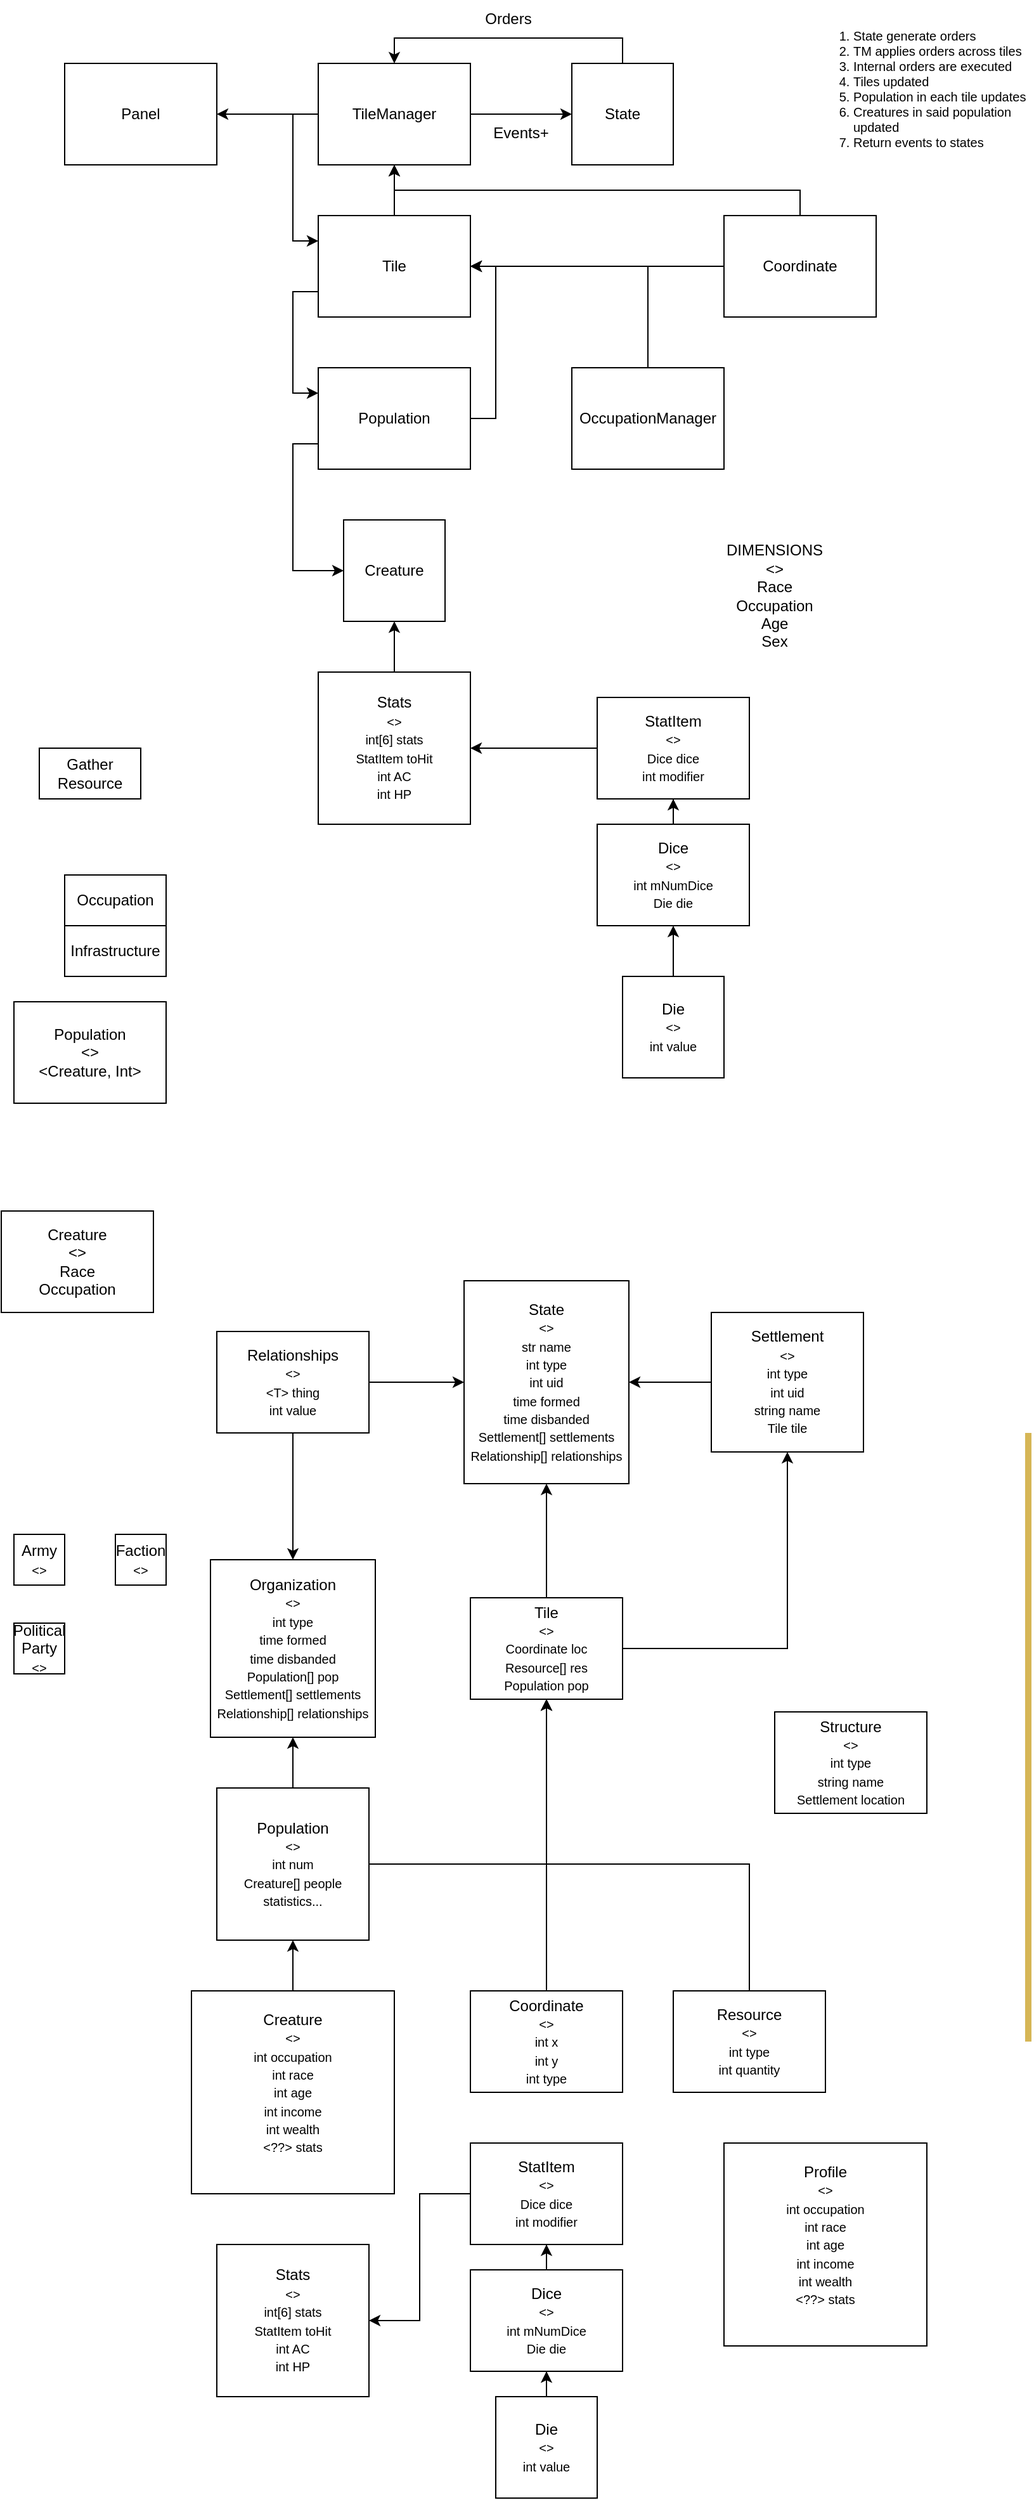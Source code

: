 <mxfile version="14.9.6" type="device" pages="2"><diagram id="3Q9ebcww_oi2cdoAIhMX" name="Page-1"><mxGraphModel dx="1102" dy="1742" grid="1" gridSize="10" guides="1" tooltips="1" connect="1" arrows="1" fold="1" page="1" pageScale="1" pageWidth="850" pageHeight="1100" math="0" shadow="0"><root><mxCell id="0"/><mxCell id="1" parent="0"/><mxCell id="3J7aBNTLC-o2Qiq0oeRt-71" value="" style="endArrow=none;html=1;fillColor=#fff2cc;strokeColor=#d6b656;strokeWidth=5;" parent="1" edge="1"><mxGeometry width="50" height="50" relative="1" as="geometry"><mxPoint x="840" y="520" as="sourcePoint"/><mxPoint x="840" y="40" as="targetPoint"/></mxGeometry></mxCell><mxCell id="Qi9zJSLzKcqyspZl6fgL-9" style="edgeStyle=orthogonalEdgeStyle;rounded=0;orthogonalLoop=1;jettySize=auto;html=1;entryX=0.5;entryY=1;entryDx=0;entryDy=0;" parent="1" source="Qi9zJSLzKcqyspZl6fgL-5" target="Qi9zJSLzKcqyspZl6fgL-8" edge="1"><mxGeometry relative="1" as="geometry"/></mxCell><mxCell id="CVnOBYojwo8TiDOG0o_c-4" style="edgeStyle=orthogonalEdgeStyle;rounded=0;orthogonalLoop=1;jettySize=auto;html=1;entryX=0.5;entryY=1;entryDx=0;entryDy=0;" parent="1" source="Qi9zJSLzKcqyspZl6fgL-5" target="5y2Dn79jt3bpW0L1SlqT-11" edge="1"><mxGeometry relative="1" as="geometry"/></mxCell><mxCell id="Qi9zJSLzKcqyspZl6fgL-5" value="Population&lt;br&gt;&lt;font style=&quot;font-size: 10px&quot;&gt;&amp;lt;&amp;gt;&lt;br&gt;int num&lt;br&gt;Creature[] people&lt;br&gt;statistics...&lt;br&gt;&lt;/font&gt;" style="rounded=0;whiteSpace=wrap;html=1;" parent="1" vertex="1"><mxGeometry x="200" y="320" width="120" height="120" as="geometry"/></mxCell><mxCell id="Qi9zJSLzKcqyspZl6fgL-7" style="edgeStyle=orthogonalEdgeStyle;rounded=0;orthogonalLoop=1;jettySize=auto;html=1;entryX=0.5;entryY=1;entryDx=0;entryDy=0;" parent="1" source="Qi9zJSLzKcqyspZl6fgL-6" target="Qi9zJSLzKcqyspZl6fgL-5" edge="1"><mxGeometry relative="1" as="geometry"/></mxCell><mxCell id="Qi9zJSLzKcqyspZl6fgL-6" value="Creature&lt;br style=&quot;font-size: 10px&quot;&gt;&lt;font style=&quot;font-size: 10px&quot;&gt;&amp;lt;&amp;gt;&lt;br&gt;int occupation&lt;br&gt;int race&lt;br&gt;int age&lt;br&gt;int income&lt;br&gt;int wealth&lt;br&gt;&amp;lt;??&amp;gt; stats&lt;br&gt;&lt;br&gt;&lt;/font&gt;" style="rounded=0;whiteSpace=wrap;html=1;align=center;" parent="1" vertex="1"><mxGeometry x="180" y="480" width="160" height="160" as="geometry"/></mxCell><mxCell id="Qi9zJSLzKcqyspZl6fgL-8" value="Organization&lt;br style=&quot;font-size: 10px&quot;&gt;&lt;font style=&quot;font-size: 10px&quot;&gt;&amp;lt;&amp;gt;&lt;br&gt;int type&lt;br&gt;time formed&lt;br&gt;time disbanded&lt;br&gt;Population[] pop&lt;br&gt;Settlement[] settlements&lt;br&gt;Relationship[] relationships&lt;br&gt;&lt;/font&gt;" style="rounded=0;whiteSpace=wrap;html=1;align=center;" parent="1" vertex="1"><mxGeometry x="195" y="140" width="130" height="140" as="geometry"/></mxCell><mxCell id="CVnOBYojwo8TiDOG0o_c-5" style="edgeStyle=orthogonalEdgeStyle;rounded=0;orthogonalLoop=1;jettySize=auto;html=1;entryX=0.5;entryY=1;entryDx=0;entryDy=0;" parent="1" source="Qi9zJSLzKcqyspZl6fgL-10" target="5y2Dn79jt3bpW0L1SlqT-11" edge="1"><mxGeometry relative="1" as="geometry"/></mxCell><mxCell id="Qi9zJSLzKcqyspZl6fgL-10" value="Coordinate&lt;br style=&quot;font-size: 10px&quot;&gt;&lt;font style=&quot;font-size: 10px&quot;&gt;&amp;lt;&amp;gt;&lt;br&gt;int x&lt;br&gt;int y&lt;br&gt;int type&lt;br&gt;&lt;/font&gt;" style="rounded=0;whiteSpace=wrap;html=1;align=center;" parent="1" vertex="1"><mxGeometry x="400" y="480" width="120" height="80" as="geometry"/></mxCell><mxCell id="Qi9zJSLzKcqyspZl6fgL-11" value="Structure&lt;br style=&quot;font-size: 10px&quot;&gt;&lt;font style=&quot;font-size: 10px&quot;&gt;&amp;lt;&amp;gt;&lt;br&gt;int type&lt;br&gt;string name&lt;br&gt;Settlement location&lt;br&gt;&lt;/font&gt;" style="rounded=0;whiteSpace=wrap;html=1;align=center;" parent="1" vertex="1"><mxGeometry x="640" y="260" width="120" height="80" as="geometry"/></mxCell><mxCell id="Qi9zJSLzKcqyspZl6fgL-13" value="Army&lt;br style=&quot;font-size: 10px&quot;&gt;&lt;font style=&quot;font-size: 10px&quot;&gt;&amp;lt;&amp;gt;&lt;br&gt;&lt;/font&gt;" style="rounded=0;whiteSpace=wrap;html=1;align=center;" parent="1" vertex="1"><mxGeometry x="40" y="120" width="40" height="40" as="geometry"/></mxCell><mxCell id="Qi9zJSLzKcqyspZl6fgL-14" value="Faction&lt;br style=&quot;font-size: 10px&quot;&gt;&lt;font style=&quot;font-size: 10px&quot;&gt;&amp;lt;&amp;gt;&lt;br&gt;&lt;/font&gt;" style="rounded=0;whiteSpace=wrap;html=1;align=center;" parent="1" vertex="1"><mxGeometry x="120" y="120" width="40" height="40" as="geometry"/></mxCell><mxCell id="Qi9zJSLzKcqyspZl6fgL-15" value="Political Party&lt;br style=&quot;font-size: 10px&quot;&gt;&lt;font style=&quot;font-size: 10px&quot;&gt;&amp;lt;&amp;gt;&lt;br&gt;&lt;/font&gt;" style="rounded=0;whiteSpace=wrap;html=1;align=center;" parent="1" vertex="1"><mxGeometry x="40" y="190" width="40" height="40" as="geometry"/></mxCell><mxCell id="Qi9zJSLzKcqyspZl6fgL-16" value="State&lt;br style=&quot;font-size: 10px&quot;&gt;&lt;font style=&quot;font-size: 10px&quot;&gt;&amp;lt;&amp;gt;&lt;br&gt;str name&lt;br&gt;int type&lt;br&gt;int uid&lt;br&gt;time formed&lt;br&gt;time disbanded&lt;br&gt;Settlement[] settlements&lt;br&gt;Relationship[] relationships&lt;br&gt;&lt;/font&gt;" style="rounded=0;whiteSpace=wrap;html=1;align=center;" parent="1" vertex="1"><mxGeometry x="395" y="-80" width="130" height="160" as="geometry"/></mxCell><mxCell id="Qi9zJSLzKcqyspZl6fgL-21" value="Stats&lt;br style=&quot;font-size: 10px&quot;&gt;&lt;font style=&quot;font-size: 10px&quot;&gt;&amp;lt;&amp;gt;&lt;br&gt;int[6] stats&lt;br&gt;StatItem toHit&lt;br&gt;int AC&lt;br&gt;int HP&lt;br&gt;&lt;/font&gt;" style="rounded=0;whiteSpace=wrap;html=1;align=center;" parent="1" vertex="1"><mxGeometry x="200" y="680" width="120" height="120" as="geometry"/></mxCell><mxCell id="5y2Dn79jt3bpW0L1SlqT-2" style="edgeStyle=orthogonalEdgeStyle;rounded=0;orthogonalLoop=1;jettySize=auto;html=1;entryX=0;entryY=0.5;entryDx=0;entryDy=0;" parent="1" source="5y2Dn79jt3bpW0L1SlqT-1" target="Qi9zJSLzKcqyspZl6fgL-16" edge="1"><mxGeometry relative="1" as="geometry"/></mxCell><mxCell id="5y2Dn79jt3bpW0L1SlqT-3" style="edgeStyle=orthogonalEdgeStyle;rounded=0;orthogonalLoop=1;jettySize=auto;html=1;entryX=0.5;entryY=0;entryDx=0;entryDy=0;" parent="1" source="5y2Dn79jt3bpW0L1SlqT-1" target="Qi9zJSLzKcqyspZl6fgL-8" edge="1"><mxGeometry relative="1" as="geometry"/></mxCell><mxCell id="5y2Dn79jt3bpW0L1SlqT-1" value="Relationships&lt;br style=&quot;font-size: 10px&quot;&gt;&lt;font style=&quot;font-size: 10px&quot;&gt;&amp;lt;&amp;gt;&lt;br&gt;&amp;lt;T&amp;gt; thing&lt;br&gt;int value&lt;br&gt;&lt;/font&gt;" style="rounded=0;whiteSpace=wrap;html=1;align=center;" parent="1" vertex="1"><mxGeometry x="200" y="-40" width="120" height="80" as="geometry"/></mxCell><mxCell id="5y2Dn79jt3bpW0L1SlqT-6" style="edgeStyle=orthogonalEdgeStyle;rounded=0;orthogonalLoop=1;jettySize=auto;html=1;entryX=0.5;entryY=1;entryDx=0;entryDy=0;" parent="1" source="5y2Dn79jt3bpW0L1SlqT-4" target="5y2Dn79jt3bpW0L1SlqT-5" edge="1"><mxGeometry relative="1" as="geometry"/></mxCell><mxCell id="5y2Dn79jt3bpW0L1SlqT-4" value="Die&lt;br style=&quot;font-size: 10px&quot;&gt;&lt;font style=&quot;font-size: 10px&quot;&gt;&amp;lt;&amp;gt;&lt;br&gt;int value&lt;br&gt;&lt;/font&gt;" style="rounded=0;whiteSpace=wrap;html=1;align=center;" parent="1" vertex="1"><mxGeometry x="420" y="800" width="80" height="80" as="geometry"/></mxCell><mxCell id="5y2Dn79jt3bpW0L1SlqT-9" style="edgeStyle=orthogonalEdgeStyle;rounded=0;orthogonalLoop=1;jettySize=auto;html=1;entryX=0.5;entryY=1;entryDx=0;entryDy=0;" parent="1" source="5y2Dn79jt3bpW0L1SlqT-5" target="5y2Dn79jt3bpW0L1SlqT-8" edge="1"><mxGeometry relative="1" as="geometry"/></mxCell><mxCell id="5y2Dn79jt3bpW0L1SlqT-5" value="Dice&lt;br style=&quot;font-size: 10px&quot;&gt;&lt;font style=&quot;font-size: 10px&quot;&gt;&amp;lt;&amp;gt;&lt;br&gt;int mNumDice&lt;br&gt;Die die&lt;br&gt;&lt;/font&gt;" style="rounded=0;whiteSpace=wrap;html=1;align=center;" parent="1" vertex="1"><mxGeometry x="400" y="700" width="120" height="80" as="geometry"/></mxCell><mxCell id="5y2Dn79jt3bpW0L1SlqT-10" style="edgeStyle=orthogonalEdgeStyle;rounded=0;orthogonalLoop=1;jettySize=auto;html=1;entryX=1;entryY=0.5;entryDx=0;entryDy=0;" parent="1" source="5y2Dn79jt3bpW0L1SlqT-8" target="Qi9zJSLzKcqyspZl6fgL-21" edge="1"><mxGeometry relative="1" as="geometry"/></mxCell><mxCell id="5y2Dn79jt3bpW0L1SlqT-8" value="StatItem&lt;br style=&quot;font-size: 10px&quot;&gt;&lt;font style=&quot;font-size: 10px&quot;&gt;&amp;lt;&amp;gt;&lt;br&gt;Dice dice&lt;br&gt;int modifier&lt;br&gt;&lt;/font&gt;" style="rounded=0;whiteSpace=wrap;html=1;align=center;" parent="1" vertex="1"><mxGeometry x="400" y="600" width="120" height="80" as="geometry"/></mxCell><mxCell id="CVnOBYojwo8TiDOG0o_c-3" style="edgeStyle=orthogonalEdgeStyle;rounded=0;orthogonalLoop=1;jettySize=auto;html=1;entryX=0.5;entryY=1;entryDx=0;entryDy=0;" parent="1" source="5y2Dn79jt3bpW0L1SlqT-11" target="Qi9zJSLzKcqyspZl6fgL-16" edge="1"><mxGeometry relative="1" as="geometry"/></mxCell><mxCell id="CVnOBYojwo8TiDOG0o_c-9" style="edgeStyle=orthogonalEdgeStyle;rounded=0;orthogonalLoop=1;jettySize=auto;html=1;entryX=0.5;entryY=1;entryDx=0;entryDy=0;" parent="1" source="5y2Dn79jt3bpW0L1SlqT-11" target="CVnOBYojwo8TiDOG0o_c-8" edge="1"><mxGeometry relative="1" as="geometry"/></mxCell><mxCell id="5y2Dn79jt3bpW0L1SlqT-11" value="&lt;font&gt;Tile&lt;br&gt;&lt;/font&gt;&lt;font style=&quot;font-size: 10px&quot;&gt;&amp;lt;&amp;gt;&lt;br&gt;Coordinate loc&lt;br&gt;Resource[] res&lt;br&gt;Population pop&lt;br&gt;&lt;/font&gt;" style="rounded=0;whiteSpace=wrap;html=1;align=center;" parent="1" vertex="1"><mxGeometry x="400" y="170" width="120" height="80" as="geometry"/></mxCell><mxCell id="DqNBcShus6b2SGSt1kIL-5" style="edgeStyle=orthogonalEdgeStyle;rounded=0;orthogonalLoop=1;jettySize=auto;html=1;exitX=0;exitY=0.5;exitDx=0;exitDy=0;entryX=0;entryY=0.25;entryDx=0;entryDy=0;" parent="1" source="_EHcrLrGcSsGls9eiYFl-2" target="DqNBcShus6b2SGSt1kIL-2" edge="1"><mxGeometry relative="1" as="geometry"><Array as="points"><mxPoint x="260" y="-1000"/><mxPoint x="260" y="-900"/></Array></mxGeometry></mxCell><mxCell id="DqNBcShus6b2SGSt1kIL-10" style="edgeStyle=orthogonalEdgeStyle;rounded=0;orthogonalLoop=1;jettySize=auto;html=1;entryX=0;entryY=0.5;entryDx=0;entryDy=0;" parent="1" source="_EHcrLrGcSsGls9eiYFl-2" target="DqNBcShus6b2SGSt1kIL-1" edge="1"><mxGeometry relative="1" as="geometry"/></mxCell><mxCell id="L3or2ZYrqYE7oaqGNJIH-10" style="edgeStyle=orthogonalEdgeStyle;rounded=0;orthogonalLoop=1;jettySize=auto;html=1;entryX=1;entryY=0.5;entryDx=0;entryDy=0;" edge="1" parent="1" source="_EHcrLrGcSsGls9eiYFl-2" target="L3or2ZYrqYE7oaqGNJIH-9"><mxGeometry relative="1" as="geometry"/></mxCell><mxCell id="_EHcrLrGcSsGls9eiYFl-2" value="&lt;div&gt;TileManager&lt;/div&gt;" style="rounded=0;whiteSpace=wrap;html=1;align=center;" parent="1" vertex="1"><mxGeometry x="280" y="-1040" width="120" height="80" as="geometry"/></mxCell><mxCell id="CVnOBYojwo8TiDOG0o_c-6" style="edgeStyle=orthogonalEdgeStyle;rounded=0;orthogonalLoop=1;jettySize=auto;html=1;entryX=0.5;entryY=1;entryDx=0;entryDy=0;" parent="1" source="_EHcrLrGcSsGls9eiYFl-3" target="5y2Dn79jt3bpW0L1SlqT-11" edge="1"><mxGeometry relative="1" as="geometry"><Array as="points"><mxPoint x="620" y="380"/><mxPoint x="460" y="380"/></Array></mxGeometry></mxCell><mxCell id="_EHcrLrGcSsGls9eiYFl-3" value="&lt;font&gt;Resource&lt;br&gt;&lt;/font&gt;&lt;font style=&quot;font-size: 10px&quot;&gt;&amp;lt;&amp;gt;&lt;br&gt;int type&lt;br&gt;int quantity&lt;br&gt;&lt;/font&gt;" style="rounded=0;whiteSpace=wrap;html=1;align=center;" parent="1" vertex="1"><mxGeometry x="560" y="480" width="120" height="80" as="geometry"/></mxCell><mxCell id="CVnOBYojwo8TiDOG0o_c-10" style="edgeStyle=orthogonalEdgeStyle;rounded=0;orthogonalLoop=1;jettySize=auto;html=1;entryX=1;entryY=0.5;entryDx=0;entryDy=0;" parent="1" source="CVnOBYojwo8TiDOG0o_c-8" target="Qi9zJSLzKcqyspZl6fgL-16" edge="1"><mxGeometry relative="1" as="geometry"/></mxCell><mxCell id="CVnOBYojwo8TiDOG0o_c-8" value="&lt;font&gt;Settlement&lt;br&gt;&lt;/font&gt;&lt;font style=&quot;font-size: 10px&quot;&gt;&amp;lt;&amp;gt;&lt;br&gt;int type&lt;br&gt;int uid&lt;br&gt;string name&lt;br&gt;Tile tile&lt;br&gt;&lt;/font&gt;" style="rounded=0;whiteSpace=wrap;html=1;align=center;" parent="1" vertex="1"><mxGeometry x="590" y="-55" width="120" height="110" as="geometry"/></mxCell><mxCell id="FVD6rt0lsFbEPQFhaBXb-1" value="Profile&lt;br style=&quot;font-size: 10px&quot;&gt;&lt;font style=&quot;font-size: 10px&quot;&gt;&amp;lt;&amp;gt;&lt;br&gt;int occupation&lt;br&gt;int race&lt;br&gt;int age&lt;br&gt;int income&lt;br&gt;int wealth&lt;br&gt;&amp;lt;??&amp;gt; stats&lt;br&gt;&lt;br&gt;&lt;/font&gt;" style="rounded=0;whiteSpace=wrap;html=1;align=center;" parent="1" vertex="1"><mxGeometry x="600" y="600" width="160" height="160" as="geometry"/></mxCell><mxCell id="DqNBcShus6b2SGSt1kIL-11" style="edgeStyle=orthogonalEdgeStyle;rounded=0;orthogonalLoop=1;jettySize=auto;html=1;entryX=0.5;entryY=0;entryDx=0;entryDy=0;" parent="1" source="DqNBcShus6b2SGSt1kIL-1" target="_EHcrLrGcSsGls9eiYFl-2" edge="1"><mxGeometry relative="1" as="geometry"><Array as="points"><mxPoint x="520" y="-1060"/><mxPoint x="340" y="-1060"/></Array></mxGeometry></mxCell><mxCell id="DqNBcShus6b2SGSt1kIL-1" value="&lt;div&gt;State&lt;/div&gt;" style="rounded=0;whiteSpace=wrap;html=1;align=center;" parent="1" vertex="1"><mxGeometry x="480" y="-1040" width="80" height="80" as="geometry"/></mxCell><mxCell id="DqNBcShus6b2SGSt1kIL-6" style="edgeStyle=orthogonalEdgeStyle;rounded=0;orthogonalLoop=1;jettySize=auto;html=1;entryX=0;entryY=0.25;entryDx=0;entryDy=0;exitX=0;exitY=0.75;exitDx=0;exitDy=0;" parent="1" source="DqNBcShus6b2SGSt1kIL-2" target="DqNBcShus6b2SGSt1kIL-3" edge="1"><mxGeometry relative="1" as="geometry"><Array as="points"><mxPoint x="260" y="-860"/><mxPoint x="260" y="-780"/></Array></mxGeometry></mxCell><mxCell id="DqNBcShus6b2SGSt1kIL-9" style="edgeStyle=orthogonalEdgeStyle;rounded=0;orthogonalLoop=1;jettySize=auto;html=1;entryX=0.5;entryY=1;entryDx=0;entryDy=0;" parent="1" source="DqNBcShus6b2SGSt1kIL-2" target="_EHcrLrGcSsGls9eiYFl-2" edge="1"><mxGeometry relative="1" as="geometry"/></mxCell><mxCell id="DqNBcShus6b2SGSt1kIL-2" value="&lt;div&gt;Tile&lt;/div&gt;" style="rounded=0;whiteSpace=wrap;html=1;align=center;" parent="1" vertex="1"><mxGeometry x="280" y="-920" width="120" height="80" as="geometry"/></mxCell><mxCell id="DqNBcShus6b2SGSt1kIL-7" style="edgeStyle=orthogonalEdgeStyle;rounded=0;orthogonalLoop=1;jettySize=auto;html=1;entryX=0;entryY=0.5;entryDx=0;entryDy=0;exitX=0;exitY=0.75;exitDx=0;exitDy=0;" parent="1" source="DqNBcShus6b2SGSt1kIL-3" target="DqNBcShus6b2SGSt1kIL-4" edge="1"><mxGeometry relative="1" as="geometry"><Array as="points"><mxPoint x="260" y="-740"/><mxPoint x="260" y="-640"/></Array></mxGeometry></mxCell><mxCell id="DqNBcShus6b2SGSt1kIL-8" style="edgeStyle=orthogonalEdgeStyle;rounded=0;orthogonalLoop=1;jettySize=auto;html=1;entryX=1;entryY=0.5;entryDx=0;entryDy=0;" parent="1" source="DqNBcShus6b2SGSt1kIL-3" target="DqNBcShus6b2SGSt1kIL-2" edge="1"><mxGeometry relative="1" as="geometry"><Array as="points"><mxPoint x="420" y="-760"/><mxPoint x="420" y="-880"/></Array></mxGeometry></mxCell><mxCell id="DqNBcShus6b2SGSt1kIL-3" value="&lt;div&gt;Population&lt;/div&gt;" style="rounded=0;whiteSpace=wrap;html=1;align=center;" parent="1" vertex="1"><mxGeometry x="280" y="-800" width="120" height="80" as="geometry"/></mxCell><mxCell id="DqNBcShus6b2SGSt1kIL-4" value="&lt;div&gt;Creature&lt;/div&gt;" style="rounded=0;whiteSpace=wrap;html=1;align=center;" parent="1" vertex="1"><mxGeometry x="300" y="-680" width="80" height="80" as="geometry"/></mxCell><mxCell id="DqNBcShus6b2SGSt1kIL-12" value="Orders" style="text;html=1;strokeColor=none;fillColor=none;align=center;verticalAlign=middle;whiteSpace=wrap;rounded=0;" parent="1" vertex="1"><mxGeometry x="400" y="-1090" width="60" height="30" as="geometry"/></mxCell><mxCell id="DqNBcShus6b2SGSt1kIL-13" value="Events+" style="text;html=1;strokeColor=none;fillColor=none;align=center;verticalAlign=middle;whiteSpace=wrap;rounded=0;" parent="1" vertex="1"><mxGeometry x="410" y="-1000" width="60" height="30" as="geometry"/></mxCell><mxCell id="DqNBcShus6b2SGSt1kIL-15" value="&lt;ol style=&quot;font-size: 10px&quot;&gt;&lt;li&gt;State generate orders&lt;/li&gt;&lt;li&gt;TM applies orders across tiles&lt;/li&gt;&lt;li&gt;Internal orders are executed&lt;/li&gt;&lt;li&gt;Tiles updated&lt;/li&gt;&lt;li&gt;Population in each tile updates&lt;/li&gt;&lt;li&gt;Creatures in said population updated&lt;/li&gt;&lt;li&gt;Return events to states&lt;/li&gt;&lt;/ol&gt;" style="text;html=1;strokeColor=none;fillColor=none;align=left;verticalAlign=middle;whiteSpace=wrap;rounded=0;" parent="1" vertex="1"><mxGeometry x="660" y="-1080" width="180" height="120" as="geometry"/></mxCell><mxCell id="MNkTWQdBmCXy-gyRzM4Y-1" value="&lt;div&gt;Population&lt;/div&gt;&lt;div&gt;&amp;lt;&amp;gt;&lt;/div&gt;&lt;div&gt;&amp;lt;Creature, Int&amp;gt;&lt;/div&gt;" style="rounded=0;whiteSpace=wrap;html=1;align=center;" parent="1" vertex="1"><mxGeometry x="40" y="-300" width="120" height="80" as="geometry"/></mxCell><mxCell id="MNkTWQdBmCXy-gyRzM4Y-2" value="&lt;div&gt;&lt;span&gt;Creature&lt;/span&gt;&lt;/div&gt;&lt;div&gt;&lt;span&gt;&amp;lt;&amp;gt;&lt;/span&gt;&lt;br&gt;&lt;/div&gt;&lt;div&gt;&lt;span&gt;Race&lt;/span&gt;&lt;/div&gt;&lt;div&gt;&lt;span&gt;Occupation&lt;/span&gt;&lt;/div&gt;" style="rounded=0;whiteSpace=wrap;html=1;align=center;" parent="1" vertex="1"><mxGeometry x="30" y="-135" width="120" height="80" as="geometry"/></mxCell><mxCell id="MNkTWQdBmCXy-gyRzM4Y-3" value="DIMENSIONS&lt;br&gt;&amp;lt;&amp;gt;&lt;br&gt;Race&lt;br&gt;Occupation&lt;br&gt;Age&lt;br&gt;Sex" style="text;html=1;strokeColor=none;fillColor=none;align=center;verticalAlign=middle;whiteSpace=wrap;rounded=0;" parent="1" vertex="1"><mxGeometry x="550" y="-670" width="180" height="100" as="geometry"/></mxCell><mxCell id="MNkTWQdBmCXy-gyRzM4Y-4" value="&lt;div&gt;Occupation&lt;/div&gt;" style="rounded=0;whiteSpace=wrap;html=1;align=center;" parent="1" vertex="1"><mxGeometry x="80" y="-400" width="80" height="40" as="geometry"/></mxCell><mxCell id="MNkTWQdBmCXy-gyRzM4Y-6" value="&lt;div&gt;Infrastructure&lt;/div&gt;" style="rounded=0;whiteSpace=wrap;html=1;align=center;" parent="1" vertex="1"><mxGeometry x="80" y="-360" width="80" height="40" as="geometry"/></mxCell><mxCell id="MNkTWQdBmCXy-gyRzM4Y-8" value="&lt;div&gt;Gather Resource&lt;/div&gt;" style="rounded=0;whiteSpace=wrap;html=1;align=center;" parent="1" vertex="1"><mxGeometry x="60" y="-500" width="80" height="40" as="geometry"/></mxCell><mxCell id="PUKajOUInCIxBmPIyu6y-2" style="edgeStyle=orthogonalEdgeStyle;rounded=0;orthogonalLoop=1;jettySize=auto;html=1;entryX=1;entryY=0.5;entryDx=0;entryDy=0;" parent="1" source="PUKajOUInCIxBmPIyu6y-1" target="DqNBcShus6b2SGSt1kIL-2" edge="1"><mxGeometry relative="1" as="geometry"><Array as="points"><mxPoint x="540" y="-880"/></Array></mxGeometry></mxCell><mxCell id="PUKajOUInCIxBmPIyu6y-1" value="&lt;div&gt;OccupationManager&lt;/div&gt;" style="rounded=0;whiteSpace=wrap;html=1;align=center;" parent="1" vertex="1"><mxGeometry x="480" y="-800" width="120" height="80" as="geometry"/></mxCell><mxCell id="L3or2ZYrqYE7oaqGNJIH-8" style="edgeStyle=orthogonalEdgeStyle;rounded=0;orthogonalLoop=1;jettySize=auto;html=1;entryX=0.5;entryY=1;entryDx=0;entryDy=0;" edge="1" parent="1" source="L3or2ZYrqYE7oaqGNJIH-1" target="DqNBcShus6b2SGSt1kIL-4"><mxGeometry relative="1" as="geometry"/></mxCell><mxCell id="L3or2ZYrqYE7oaqGNJIH-1" value="Stats&lt;br style=&quot;font-size: 10px&quot;&gt;&lt;font style=&quot;font-size: 10px&quot;&gt;&amp;lt;&amp;gt;&lt;br&gt;int[6] stats&lt;br&gt;StatItem toHit&lt;br&gt;int AC&lt;br&gt;int HP&lt;br&gt;&lt;/font&gt;" style="rounded=0;whiteSpace=wrap;html=1;align=center;" vertex="1" parent="1"><mxGeometry x="280" y="-560" width="120" height="120" as="geometry"/></mxCell><mxCell id="L3or2ZYrqYE7oaqGNJIH-2" style="edgeStyle=orthogonalEdgeStyle;rounded=0;orthogonalLoop=1;jettySize=auto;html=1;entryX=0.5;entryY=1;entryDx=0;entryDy=0;" edge="1" parent="1" source="L3or2ZYrqYE7oaqGNJIH-3" target="L3or2ZYrqYE7oaqGNJIH-5"><mxGeometry relative="1" as="geometry"/></mxCell><mxCell id="L3or2ZYrqYE7oaqGNJIH-3" value="Die&lt;br style=&quot;font-size: 10px&quot;&gt;&lt;font style=&quot;font-size: 10px&quot;&gt;&amp;lt;&amp;gt;&lt;br&gt;int value&lt;br&gt;&lt;/font&gt;" style="rounded=0;whiteSpace=wrap;html=1;align=center;" vertex="1" parent="1"><mxGeometry x="520" y="-320" width="80" height="80" as="geometry"/></mxCell><mxCell id="L3or2ZYrqYE7oaqGNJIH-4" style="edgeStyle=orthogonalEdgeStyle;rounded=0;orthogonalLoop=1;jettySize=auto;html=1;entryX=0.5;entryY=1;entryDx=0;entryDy=0;" edge="1" parent="1" source="L3or2ZYrqYE7oaqGNJIH-5" target="L3or2ZYrqYE7oaqGNJIH-7"><mxGeometry relative="1" as="geometry"/></mxCell><mxCell id="L3or2ZYrqYE7oaqGNJIH-5" value="Dice&lt;br style=&quot;font-size: 10px&quot;&gt;&lt;font style=&quot;font-size: 10px&quot;&gt;&amp;lt;&amp;gt;&lt;br&gt;int mNumDice&lt;br&gt;Die die&lt;br&gt;&lt;/font&gt;" style="rounded=0;whiteSpace=wrap;html=1;align=center;" vertex="1" parent="1"><mxGeometry x="500" y="-440" width="120" height="80" as="geometry"/></mxCell><mxCell id="L3or2ZYrqYE7oaqGNJIH-6" style="edgeStyle=orthogonalEdgeStyle;rounded=0;orthogonalLoop=1;jettySize=auto;html=1;entryX=1;entryY=0.5;entryDx=0;entryDy=0;" edge="1" parent="1" source="L3or2ZYrqYE7oaqGNJIH-7" target="L3or2ZYrqYE7oaqGNJIH-1"><mxGeometry relative="1" as="geometry"/></mxCell><mxCell id="L3or2ZYrqYE7oaqGNJIH-7" value="StatItem&lt;br style=&quot;font-size: 10px&quot;&gt;&lt;font style=&quot;font-size: 10px&quot;&gt;&amp;lt;&amp;gt;&lt;br&gt;Dice dice&lt;br&gt;int modifier&lt;br&gt;&lt;/font&gt;" style="rounded=0;whiteSpace=wrap;html=1;align=center;" vertex="1" parent="1"><mxGeometry x="500" y="-540" width="120" height="80" as="geometry"/></mxCell><mxCell id="L3or2ZYrqYE7oaqGNJIH-9" value="&lt;div&gt;Panel&lt;/div&gt;" style="rounded=0;whiteSpace=wrap;html=1;align=center;" vertex="1" parent="1"><mxGeometry x="80" y="-1040" width="120" height="80" as="geometry"/></mxCell><mxCell id="L3or2ZYrqYE7oaqGNJIH-12" style="edgeStyle=orthogonalEdgeStyle;rounded=0;orthogonalLoop=1;jettySize=auto;html=1;entryX=0.5;entryY=1;entryDx=0;entryDy=0;exitX=0.5;exitY=0;exitDx=0;exitDy=0;" edge="1" parent="1" source="L3or2ZYrqYE7oaqGNJIH-11" target="_EHcrLrGcSsGls9eiYFl-2"><mxGeometry relative="1" as="geometry"><mxPoint x="110" y="-930" as="sourcePoint"/><Array as="points"><mxPoint x="660" y="-940"/><mxPoint x="340" y="-940"/></Array></mxGeometry></mxCell><mxCell id="L3or2ZYrqYE7oaqGNJIH-13" style="edgeStyle=orthogonalEdgeStyle;rounded=0;orthogonalLoop=1;jettySize=auto;html=1;entryX=1;entryY=0.5;entryDx=0;entryDy=0;" edge="1" parent="1" source="L3or2ZYrqYE7oaqGNJIH-11" target="DqNBcShus6b2SGSt1kIL-2"><mxGeometry relative="1" as="geometry"/></mxCell><mxCell id="L3or2ZYrqYE7oaqGNJIH-11" value="&lt;div&gt;Coordinate&lt;/div&gt;" style="rounded=0;whiteSpace=wrap;html=1;align=center;" vertex="1" parent="1"><mxGeometry x="600" y="-920" width="120" height="80" as="geometry"/></mxCell></root></mxGraphModel></diagram><diagram id="370URTUVjib_we1ppNL_" name="Page-2"><mxGraphModel dx="1038" dy="649" grid="1" gridSize="10" guides="1" tooltips="1" connect="1" arrows="1" fold="1" page="1" pageScale="1" pageWidth="850" pageHeight="1100" math="0" shadow="0"><root><mxCell id="C43CVzAWAa0ZQo1UVF32-0"/><mxCell id="C43CVzAWAa0ZQo1UVF32-1" parent="C43CVzAWAa0ZQo1UVF32-0"/><mxCell id="C43CVzAWAa0ZQo1UVF32-2" value="Lumberjack" style="rounded=0;whiteSpace=wrap;html=1;" vertex="1" parent="C43CVzAWAa0ZQo1UVF32-1"><mxGeometry x="160" y="120" width="120" height="80" as="geometry"/></mxCell><mxCell id="C43CVzAWAa0ZQo1UVF32-3" value="Miner" style="rounded=0;whiteSpace=wrap;html=1;" vertex="1" parent="C43CVzAWAa0ZQo1UVF32-1"><mxGeometry x="160" y="280" width="120" height="80" as="geometry"/></mxCell><mxCell id="C43CVzAWAa0ZQo1UVF32-4" value="Noble" style="rounded=0;whiteSpace=wrap;html=1;" vertex="1" parent="C43CVzAWAa0ZQo1UVF32-1"><mxGeometry x="440" y="120" width="120" height="80" as="geometry"/></mxCell><mxCell id="C43CVzAWAa0ZQo1UVF32-5" value="Worker" style="rounded=0;whiteSpace=wrap;html=1;" vertex="1" parent="C43CVzAWAa0ZQo1UVF32-1"><mxGeometry x="440" y="280" width="120" height="80" as="geometry"/></mxCell></root></mxGraphModel></diagram></mxfile>